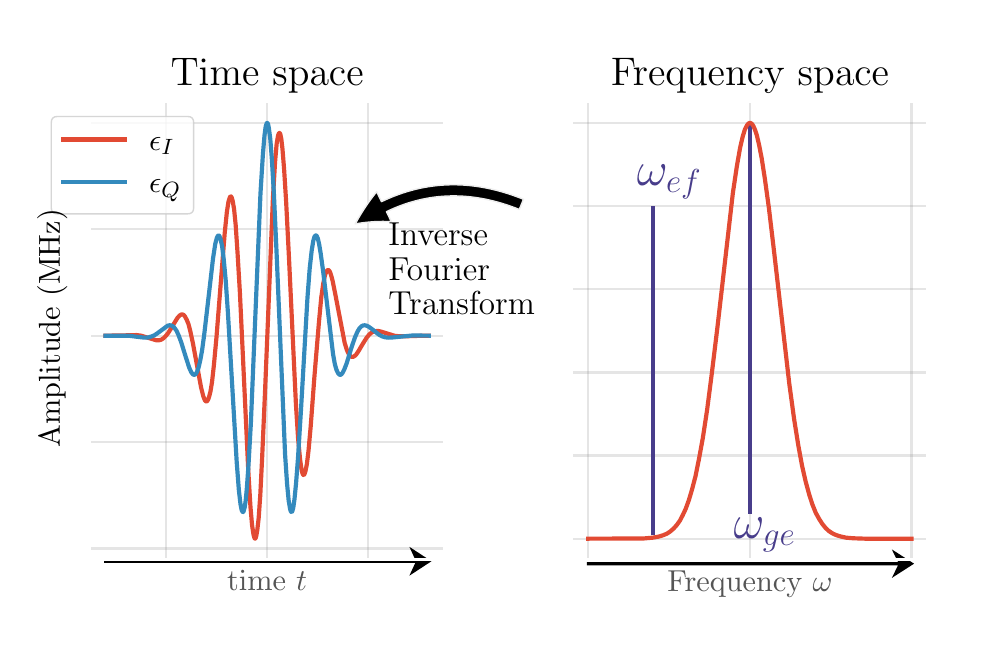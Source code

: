 \begingroup%
\makeatletter%
\begin{pgfpicture}%
\pgfpathrectangle{\pgfpointorigin}{\pgfqpoint{4.65in}{3.0in}}%
\pgfusepath{use as bounding box, clip}%
\begin{pgfscope}%
\pgfsetbuttcap%
\pgfsetmiterjoin%
\definecolor{currentfill}{rgb}{1.0,1.0,1.0}%
\pgfsetfillcolor{currentfill}%
\pgfsetlinewidth{0.0pt}%
\definecolor{currentstroke}{rgb}{1.0,1.0,1.0}%
\pgfsetstrokecolor{currentstroke}%
\pgfsetdash{}{0pt}%
\pgfpathmoveto{\pgfqpoint{0.0in}{0.0in}}%
\pgfpathlineto{\pgfqpoint{4.65in}{0.0in}}%
\pgfpathlineto{\pgfqpoint{4.65in}{3.0in}}%
\pgfpathlineto{\pgfqpoint{0.0in}{3.0in}}%
\pgfpathclose%
\pgfusepath{fill}%
\end{pgfscope}%
\begin{pgfscope}%
\pgfsetbuttcap%
\pgfsetmiterjoin%
\definecolor{currentfill}{rgb}{1.0,1.0,1.0}%
\pgfsetfillcolor{currentfill}%
\pgfsetlinewidth{0.0pt}%
\definecolor{currentstroke}{rgb}{0.0,0.0,0.0}%
\pgfsetstrokecolor{currentstroke}%
\pgfsetstrokeopacity{0.0}%
\pgfsetdash{}{0pt}%
\pgfpathmoveto{\pgfqpoint{0.309in}{0.341in}}%
\pgfpathlineto{\pgfqpoint{2.086in}{0.341in}}%
\pgfpathlineto{\pgfqpoint{2.086in}{2.628in}}%
\pgfpathlineto{\pgfqpoint{0.309in}{2.628in}}%
\pgfpathclose%
\pgfusepath{fill}%
\end{pgfscope}%
\begin{pgfscope}%
\pgfpathrectangle{\pgfqpoint{0.309in}{0.341in}}{\pgfqpoint{1.778in}{2.287in}}%
\pgfusepath{clip}%
\pgfsetrectcap%
\pgfsetroundjoin%
\pgfsetlinewidth{0.803pt}%
\definecolor{currentstroke}{rgb}{0.502,0.502,0.502}%
\pgfsetstrokecolor{currentstroke}%
\pgfsetstrokeopacity{0.2}%
\pgfsetdash{}{0pt}%
\pgfpathmoveto{\pgfqpoint{0.692in}{0.341in}}%
\pgfpathlineto{\pgfqpoint{0.692in}{2.628in}}%
\pgfusepath{stroke}%
\end{pgfscope}%
\begin{pgfscope}%
\pgfpathrectangle{\pgfqpoint{0.309in}{0.341in}}{\pgfqpoint{1.778in}{2.287in}}%
\pgfusepath{clip}%
\pgfsetrectcap%
\pgfsetroundjoin%
\pgfsetlinewidth{0.803pt}%
\definecolor{currentstroke}{rgb}{0.502,0.502,0.502}%
\pgfsetstrokecolor{currentstroke}%
\pgfsetstrokeopacity{0.2}%
\pgfsetdash{}{0pt}%
\pgfpathmoveto{\pgfqpoint{1.197in}{0.341in}}%
\pgfpathlineto{\pgfqpoint{1.197in}{2.628in}}%
\pgfusepath{stroke}%
\end{pgfscope}%
\begin{pgfscope}%
\pgfpathrectangle{\pgfqpoint{0.309in}{0.341in}}{\pgfqpoint{1.778in}{2.287in}}%
\pgfusepath{clip}%
\pgfsetrectcap%
\pgfsetroundjoin%
\pgfsetlinewidth{0.803pt}%
\definecolor{currentstroke}{rgb}{0.502,0.502,0.502}%
\pgfsetstrokecolor{currentstroke}%
\pgfsetstrokeopacity{0.2}%
\pgfsetdash{}{0pt}%
\pgfpathmoveto{\pgfqpoint{1.703in}{0.341in}}%
\pgfpathlineto{\pgfqpoint{1.703in}{2.628in}}%
\pgfusepath{stroke}%
\end{pgfscope}%
\begin{pgfscope}%
\definecolor{textcolor}{rgb}{0.333,0.333,0.333}%
\pgfsetstrokecolor{textcolor}%
\pgfsetfillcolor{textcolor}%
\pgftext[x=1.197in,y=0.285in,,top]{\color{textcolor}\rmfamily\fontsize{11.0}{13.2}\selectfont time \(\displaystyle t\)}%
\end{pgfscope}%
\begin{pgfscope}%
\pgfpathrectangle{\pgfqpoint{0.309in}{0.341in}}{\pgfqpoint{1.778in}{2.287in}}%
\pgfusepath{clip}%
\pgfsetrectcap%
\pgfsetroundjoin%
\pgfsetlinewidth{0.803pt}%
\definecolor{currentstroke}{rgb}{0.502,0.502,0.502}%
\pgfsetstrokecolor{currentstroke}%
\pgfsetstrokeopacity{0.2}%
\pgfsetdash{}{0pt}%
\pgfpathmoveto{\pgfqpoint{0.309in}{0.396in}}%
\pgfpathlineto{\pgfqpoint{2.086in}{0.396in}}%
\pgfusepath{stroke}%
\end{pgfscope}%
\begin{pgfscope}%
\pgfpathrectangle{\pgfqpoint{0.309in}{0.341in}}{\pgfqpoint{1.778in}{2.287in}}%
\pgfusepath{clip}%
\pgfsetrectcap%
\pgfsetroundjoin%
\pgfsetlinewidth{0.803pt}%
\definecolor{currentstroke}{rgb}{0.502,0.502,0.502}%
\pgfsetstrokecolor{currentstroke}%
\pgfsetstrokeopacity{0.2}%
\pgfsetdash{}{0pt}%
\pgfpathmoveto{\pgfqpoint{0.309in}{0.928in}}%
\pgfpathlineto{\pgfqpoint{2.086in}{0.928in}}%
\pgfusepath{stroke}%
\end{pgfscope}%
\begin{pgfscope}%
\pgfpathrectangle{\pgfqpoint{0.309in}{0.341in}}{\pgfqpoint{1.778in}{2.287in}}%
\pgfusepath{clip}%
\pgfsetrectcap%
\pgfsetroundjoin%
\pgfsetlinewidth{0.803pt}%
\definecolor{currentstroke}{rgb}{0.502,0.502,0.502}%
\pgfsetstrokecolor{currentstroke}%
\pgfsetstrokeopacity{0.2}%
\pgfsetdash{}{0pt}%
\pgfpathmoveto{\pgfqpoint{0.309in}{1.46in}}%
\pgfpathlineto{\pgfqpoint{2.086in}{1.46in}}%
\pgfusepath{stroke}%
\end{pgfscope}%
\begin{pgfscope}%
\pgfpathrectangle{\pgfqpoint{0.309in}{0.341in}}{\pgfqpoint{1.778in}{2.287in}}%
\pgfusepath{clip}%
\pgfsetrectcap%
\pgfsetroundjoin%
\pgfsetlinewidth{0.803pt}%
\definecolor{currentstroke}{rgb}{0.502,0.502,0.502}%
\pgfsetstrokecolor{currentstroke}%
\pgfsetstrokeopacity{0.2}%
\pgfsetdash{}{0pt}%
\pgfpathmoveto{\pgfqpoint{0.309in}{1.992in}}%
\pgfpathlineto{\pgfqpoint{2.086in}{1.992in}}%
\pgfusepath{stroke}%
\end{pgfscope}%
\begin{pgfscope}%
\pgfpathrectangle{\pgfqpoint{0.309in}{0.341in}}{\pgfqpoint{1.778in}{2.287in}}%
\pgfusepath{clip}%
\pgfsetrectcap%
\pgfsetroundjoin%
\pgfsetlinewidth{0.803pt}%
\definecolor{currentstroke}{rgb}{0.502,0.502,0.502}%
\pgfsetstrokecolor{currentstroke}%
\pgfsetstrokeopacity{0.2}%
\pgfsetdash{}{0pt}%
\pgfpathmoveto{\pgfqpoint{0.309in}{2.524in}}%
\pgfpathlineto{\pgfqpoint{2.086in}{2.524in}}%
\pgfusepath{stroke}%
\end{pgfscope}%
\begin{pgfscope}%
\pgfsetbuttcap%
\pgfsetmiterjoin%
\definecolor{currentfill}{rgb}{0.0,0.0,0.0}%
\pgfsetfillcolor{currentfill}%
\pgfsetlinewidth{1.004pt}%
\definecolor{currentstroke}{rgb}{0.0,0.0,0.0}%
\pgfsetstrokecolor{currentstroke}%
\pgfsetdash{}{0pt}%
\pgfpathmoveto{\pgfqpoint{2.006in}{0.332in}}%
\pgfpathlineto{\pgfqpoint{1.925in}{0.279in}}%
\pgfpathlineto{\pgfqpoint{1.949in}{0.331in}}%
\pgfpathlineto{\pgfqpoint{0.389in}{0.331in}}%
\pgfpathlineto{\pgfqpoint{0.389in}{0.333in}}%
\pgfpathlineto{\pgfqpoint{1.949in}{0.333in}}%
\pgfpathlineto{\pgfqpoint{1.925in}{0.385in}}%
\pgfpathclose%
\pgfusepath{stroke,fill}%
\end{pgfscope}%
\begin{pgfscope}%
\pgfpathrectangle{\pgfqpoint{0.309in}{0.341in}}{\pgfqpoint{1.778in}{2.287in}}%
\pgfusepath{clip}%
\pgfsetrectcap%
\pgfsetroundjoin%
\pgfsetlinewidth{1.506pt}%
\definecolor{currentstroke}{rgb}{0.886,0.29,0.2}%
\pgfsetstrokecolor{currentstroke}%
\pgfsetdash{}{0pt}%
\pgfpathmoveto{\pgfqpoint{0.389in}{1.46in}}%
\pgfpathlineto{\pgfqpoint{0.465in}{1.461in}}%
\pgfpathlineto{\pgfqpoint{0.543in}{1.463in}}%
\pgfpathlineto{\pgfqpoint{0.567in}{1.46in}}%
\pgfpathlineto{\pgfqpoint{0.59in}{1.453in}}%
\pgfpathlineto{\pgfqpoint{0.643in}{1.437in}}%
\pgfpathlineto{\pgfqpoint{0.656in}{1.437in}}%
\pgfpathlineto{\pgfqpoint{0.668in}{1.44in}}%
\pgfpathlineto{\pgfqpoint{0.679in}{1.447in}}%
\pgfpathlineto{\pgfqpoint{0.69in}{1.458in}}%
\pgfpathlineto{\pgfqpoint{0.703in}{1.474in}}%
\pgfpathlineto{\pgfqpoint{0.721in}{1.503in}}%
\pgfpathlineto{\pgfqpoint{0.749in}{1.549in}}%
\pgfpathlineto{\pgfqpoint{0.76in}{1.561in}}%
\pgfpathlineto{\pgfqpoint{0.768in}{1.566in}}%
\pgfpathlineto{\pgfqpoint{0.774in}{1.566in}}%
\pgfpathlineto{\pgfqpoint{0.781in}{1.563in}}%
\pgfpathlineto{\pgfqpoint{0.787in}{1.555in}}%
\pgfpathlineto{\pgfqpoint{0.795in}{1.54in}}%
\pgfpathlineto{\pgfqpoint{0.804in}{1.518in}}%
\pgfpathlineto{\pgfqpoint{0.813in}{1.483in}}%
\pgfpathlineto{\pgfqpoint{0.826in}{1.423in}}%
\pgfpathlineto{\pgfqpoint{0.846in}{1.315in}}%
\pgfpathlineto{\pgfqpoint{0.867in}{1.201in}}%
\pgfpathlineto{\pgfqpoint{0.878in}{1.157in}}%
\pgfpathlineto{\pgfqpoint{0.886in}{1.137in}}%
\pgfpathlineto{\pgfqpoint{0.891in}{1.132in}}%
\pgfpathlineto{\pgfqpoint{0.894in}{1.131in}}%
\pgfpathlineto{\pgfqpoint{0.897in}{1.133in}}%
\pgfpathlineto{\pgfqpoint{0.902in}{1.14in}}%
\pgfpathlineto{\pgfqpoint{0.907in}{1.154in}}%
\pgfpathlineto{\pgfqpoint{0.914in}{1.181in}}%
\pgfpathlineto{\pgfqpoint{0.922in}{1.23in}}%
\pgfpathlineto{\pgfqpoint{0.931in}{1.312in}}%
\pgfpathlineto{\pgfqpoint{0.944in}{1.452in}}%
\pgfpathlineto{\pgfqpoint{0.964in}{1.705in}}%
\pgfpathlineto{\pgfqpoint{0.985in}{1.971in}}%
\pgfpathlineto{\pgfqpoint{0.996in}{2.079in}}%
\pgfpathlineto{\pgfqpoint{1.004in}{2.13in}}%
\pgfpathlineto{\pgfqpoint{1.011in}{2.152in}}%
\pgfpathlineto{\pgfqpoint{1.014in}{2.157in}}%
\pgfpathlineto{\pgfqpoint{1.017in}{2.156in}}%
\pgfpathlineto{\pgfqpoint{1.02in}{2.151in}}%
\pgfpathlineto{\pgfqpoint{1.025in}{2.134in}}%
\pgfpathlineto{\pgfqpoint{1.032in}{2.093in}}%
\pgfpathlineto{\pgfqpoint{1.04in}{2.013in}}%
\pgfpathlineto{\pgfqpoint{1.049in}{1.879in}}%
\pgfpathlineto{\pgfqpoint{1.061in}{1.677in}}%
\pgfpathlineto{\pgfqpoint{1.079in}{1.297in}}%
\pgfpathlineto{\pgfqpoint{1.103in}{0.785in}}%
\pgfpathlineto{\pgfqpoint{1.114in}{0.603in}}%
\pgfpathlineto{\pgfqpoint{1.122in}{0.512in}}%
\pgfpathlineto{\pgfqpoint{1.129in}{0.466in}}%
\pgfpathlineto{\pgfqpoint{1.134in}{0.448in}}%
\pgfpathlineto{\pgfqpoint{1.137in}{0.445in}}%
\pgfpathlineto{\pgfqpoint{1.14in}{0.448in}}%
\pgfpathlineto{\pgfqpoint{1.143in}{0.459in}}%
\pgfpathlineto{\pgfqpoint{1.148in}{0.487in}}%
\pgfpathlineto{\pgfqpoint{1.155in}{0.549in}}%
\pgfpathlineto{\pgfqpoint{1.163in}{0.662in}}%
\pgfpathlineto{\pgfqpoint{1.172in}{0.843in}}%
\pgfpathlineto{\pgfqpoint{1.187in}{1.185in}}%
\pgfpathlineto{\pgfqpoint{1.226in}{2.142in}}%
\pgfpathlineto{\pgfqpoint{1.237in}{2.33in}}%
\pgfpathlineto{\pgfqpoint{1.245in}{2.42in}}%
\pgfpathlineto{\pgfqpoint{1.252in}{2.461in}}%
\pgfpathlineto{\pgfqpoint{1.257in}{2.474in}}%
\pgfpathlineto{\pgfqpoint{1.26in}{2.474in}}%
\pgfpathlineto{\pgfqpoint{1.263in}{2.468in}}%
\pgfpathlineto{\pgfqpoint{1.268in}{2.445in}}%
\pgfpathlineto{\pgfqpoint{1.274in}{2.393in}}%
\pgfpathlineto{\pgfqpoint{1.282in}{2.294in}}%
\pgfpathlineto{\pgfqpoint{1.292in}{2.135in}}%
\pgfpathlineto{\pgfqpoint{1.307in}{1.839in}}%
\pgfpathlineto{\pgfqpoint{1.341in}{1.122in}}%
\pgfpathlineto{\pgfqpoint{1.352in}{0.947in}}%
\pgfpathlineto{\pgfqpoint{1.362in}{0.841in}}%
\pgfpathlineto{\pgfqpoint{1.37in}{0.786in}}%
\pgfpathlineto{\pgfqpoint{1.375in}{0.769in}}%
\pgfpathlineto{\pgfqpoint{1.378in}{0.764in}}%
\pgfpathlineto{\pgfqpoint{1.381in}{0.763in}}%
\pgfpathlineto{\pgfqpoint{1.384in}{0.768in}}%
\pgfpathlineto{\pgfqpoint{1.389in}{0.783in}}%
\pgfpathlineto{\pgfqpoint{1.396in}{0.818in}}%
\pgfpathlineto{\pgfqpoint{1.404in}{0.883in}}%
\pgfpathlineto{\pgfqpoint{1.415in}{1.005in}}%
\pgfpathlineto{\pgfqpoint{1.434in}{1.259in}}%
\pgfpathlineto{\pgfqpoint{1.456in}{1.524in}}%
\pgfpathlineto{\pgfqpoint{1.468in}{1.652in}}%
\pgfpathlineto{\pgfqpoint{1.478in}{1.721in}}%
\pgfpathlineto{\pgfqpoint{1.486in}{1.76in}}%
\pgfpathlineto{\pgfqpoint{1.493in}{1.78in}}%
\pgfpathlineto{\pgfqpoint{1.498in}{1.787in}}%
\pgfpathlineto{\pgfqpoint{1.502in}{1.788in}}%
\pgfpathlineto{\pgfqpoint{1.506in}{1.787in}}%
\pgfpathlineto{\pgfqpoint{1.511in}{1.78in}}%
\pgfpathlineto{\pgfqpoint{1.517in}{1.763in}}%
\pgfpathlineto{\pgfqpoint{1.525in}{1.733in}}%
\pgfpathlineto{\pgfqpoint{1.536in}{1.678in}}%
\pgfpathlineto{\pgfqpoint{1.585in}{1.424in}}%
\pgfpathlineto{\pgfqpoint{1.596in}{1.388in}}%
\pgfpathlineto{\pgfqpoint{1.606in}{1.367in}}%
\pgfpathlineto{\pgfqpoint{1.614in}{1.357in}}%
\pgfpathlineto{\pgfqpoint{1.621in}{1.354in}}%
\pgfpathlineto{\pgfqpoint{1.627in}{1.354in}}%
\pgfpathlineto{\pgfqpoint{1.633in}{1.357in}}%
\pgfpathlineto{\pgfqpoint{1.642in}{1.365in}}%
\pgfpathlineto{\pgfqpoint{1.653in}{1.381in}}%
\pgfpathlineto{\pgfqpoint{1.676in}{1.42in}}%
\pgfpathlineto{\pgfqpoint{1.695in}{1.45in}}%
\pgfpathlineto{\pgfqpoint{1.708in}{1.466in}}%
\pgfpathlineto{\pgfqpoint{1.719in}{1.475in}}%
\pgfpathlineto{\pgfqpoint{1.731in}{1.481in}}%
\pgfpathlineto{\pgfqpoint{1.742in}{1.483in}}%
\pgfpathlineto{\pgfqpoint{1.755in}{1.483in}}%
\pgfpathlineto{\pgfqpoint{1.771in}{1.479in}}%
\pgfpathlineto{\pgfqpoint{1.836in}{1.459in}}%
\pgfpathlineto{\pgfqpoint{1.86in}{1.457in}}%
\pgfpathlineto{\pgfqpoint{1.892in}{1.457in}}%
\pgfpathlineto{\pgfqpoint{1.986in}{1.46in}}%
\pgfpathlineto{\pgfqpoint{2.006in}{1.46in}}%
\pgfpathlineto{\pgfqpoint{2.006in}{1.46in}}%
\pgfusepath{stroke}%
\end{pgfscope}%
\begin{pgfscope}%
\pgfpathrectangle{\pgfqpoint{0.309in}{0.341in}}{\pgfqpoint{1.778in}{2.287in}}%
\pgfusepath{clip}%
\pgfsetrectcap%
\pgfsetroundjoin%
\pgfsetlinewidth{1.506pt}%
\definecolor{currentstroke}{rgb}{0.204,0.541,0.741}%
\pgfsetstrokecolor{currentstroke}%
\pgfsetdash{}{0pt}%
\pgfpathmoveto{\pgfqpoint{0.389in}{1.46in}}%
\pgfpathlineto{\pgfqpoint{0.504in}{1.46in}}%
\pgfpathlineto{\pgfqpoint{0.542in}{1.455in}}%
\pgfpathlineto{\pgfqpoint{0.585in}{1.45in}}%
\pgfpathlineto{\pgfqpoint{0.603in}{1.451in}}%
\pgfpathlineto{\pgfqpoint{0.619in}{1.456in}}%
\pgfpathlineto{\pgfqpoint{0.634in}{1.462in}}%
\pgfpathlineto{\pgfqpoint{0.65in}{1.473in}}%
\pgfpathlineto{\pgfqpoint{0.7in}{1.51in}}%
\pgfpathlineto{\pgfqpoint{0.71in}{1.512in}}%
\pgfpathlineto{\pgfqpoint{0.718in}{1.511in}}%
\pgfpathlineto{\pgfqpoint{0.726in}{1.507in}}%
\pgfpathlineto{\pgfqpoint{0.734in}{1.499in}}%
\pgfpathlineto{\pgfqpoint{0.744in}{1.485in}}%
\pgfpathlineto{\pgfqpoint{0.755in}{1.461in}}%
\pgfpathlineto{\pgfqpoint{0.768in}{1.426in}}%
\pgfpathlineto{\pgfqpoint{0.789in}{1.358in}}%
\pgfpathlineto{\pgfqpoint{0.808in}{1.299in}}%
\pgfpathlineto{\pgfqpoint{0.818in}{1.277in}}%
\pgfpathlineto{\pgfqpoint{0.826in}{1.267in}}%
\pgfpathlineto{\pgfqpoint{0.831in}{1.264in}}%
\pgfpathlineto{\pgfqpoint{0.836in}{1.265in}}%
\pgfpathlineto{\pgfqpoint{0.841in}{1.269in}}%
\pgfpathlineto{\pgfqpoint{0.847in}{1.28in}}%
\pgfpathlineto{\pgfqpoint{0.854in}{1.299in}}%
\pgfpathlineto{\pgfqpoint{0.862in}{1.332in}}%
\pgfpathlineto{\pgfqpoint{0.872in}{1.386in}}%
\pgfpathlineto{\pgfqpoint{0.883in}{1.468in}}%
\pgfpathlineto{\pgfqpoint{0.901in}{1.623in}}%
\pgfpathlineto{\pgfqpoint{0.927in}{1.848in}}%
\pgfpathlineto{\pgfqpoint{0.938in}{1.919in}}%
\pgfpathlineto{\pgfqpoint{0.946in}{1.95in}}%
\pgfpathlineto{\pgfqpoint{0.951in}{1.959in}}%
\pgfpathlineto{\pgfqpoint{0.954in}{1.962in}}%
\pgfpathlineto{\pgfqpoint{0.957in}{1.96in}}%
\pgfpathlineto{\pgfqpoint{0.96in}{1.955in}}%
\pgfpathlineto{\pgfqpoint{0.965in}{1.941in}}%
\pgfpathlineto{\pgfqpoint{0.972in}{1.908in}}%
\pgfpathlineto{\pgfqpoint{0.98in}{1.844in}}%
\pgfpathlineto{\pgfqpoint{0.99in}{1.738in}}%
\pgfpathlineto{\pgfqpoint{1.001in}{1.578in}}%
\pgfpathlineto{\pgfqpoint{1.019in}{1.272in}}%
\pgfpathlineto{\pgfqpoint{1.045in}{0.83in}}%
\pgfpathlineto{\pgfqpoint{1.056in}{0.687in}}%
\pgfpathlineto{\pgfqpoint{1.064in}{0.618in}}%
\pgfpathlineto{\pgfqpoint{1.07in}{0.587in}}%
\pgfpathlineto{\pgfqpoint{1.074in}{0.58in}}%
\pgfpathlineto{\pgfqpoint{1.077in}{0.578in}}%
\pgfpathlineto{\pgfqpoint{1.08in}{0.583in}}%
\pgfpathlineto{\pgfqpoint{1.085in}{0.602in}}%
\pgfpathlineto{\pgfqpoint{1.09in}{0.635in}}%
\pgfpathlineto{\pgfqpoint{1.096in}{0.699in}}%
\pgfpathlineto{\pgfqpoint{1.104in}{0.812in}}%
\pgfpathlineto{\pgfqpoint{1.116in}{1.023in}}%
\pgfpathlineto{\pgfqpoint{1.13in}{1.36in}}%
\pgfpathlineto{\pgfqpoint{1.164in}{2.172in}}%
\pgfpathlineto{\pgfqpoint{1.176in}{2.365in}}%
\pgfpathlineto{\pgfqpoint{1.184in}{2.46in}}%
\pgfpathlineto{\pgfqpoint{1.19in}{2.506in}}%
\pgfpathlineto{\pgfqpoint{1.195in}{2.522in}}%
\pgfpathlineto{\pgfqpoint{1.198in}{2.524in}}%
\pgfpathlineto{\pgfqpoint{1.202in}{2.518in}}%
\pgfpathlineto{\pgfqpoint{1.206in}{2.497in}}%
\pgfpathlineto{\pgfqpoint{1.213in}{2.444in}}%
\pgfpathlineto{\pgfqpoint{1.221in}{2.342in}}%
\pgfpathlineto{\pgfqpoint{1.231in}{2.172in}}%
\pgfpathlineto{\pgfqpoint{1.244in}{1.886in}}%
\pgfpathlineto{\pgfqpoint{1.287in}{0.866in}}%
\pgfpathlineto{\pgfqpoint{1.297in}{0.719in}}%
\pgfpathlineto{\pgfqpoint{1.305in}{0.635in}}%
\pgfpathlineto{\pgfqpoint{1.312in}{0.594in}}%
\pgfpathlineto{\pgfqpoint{1.316in}{0.58in}}%
\pgfpathlineto{\pgfqpoint{1.32in}{0.578in}}%
\pgfpathlineto{\pgfqpoint{1.323in}{0.582in}}%
\pgfpathlineto{\pgfqpoint{1.328in}{0.6in}}%
\pgfpathlineto{\pgfqpoint{1.334in}{0.642in}}%
\pgfpathlineto{\pgfqpoint{1.342in}{0.723in}}%
\pgfpathlineto{\pgfqpoint{1.352in}{0.854in}}%
\pgfpathlineto{\pgfqpoint{1.367in}{1.097in}}%
\pgfpathlineto{\pgfqpoint{1.399in}{1.651in}}%
\pgfpathlineto{\pgfqpoint{1.41in}{1.795in}}%
\pgfpathlineto{\pgfqpoint{1.42in}{1.885in}}%
\pgfpathlineto{\pgfqpoint{1.428in}{1.934in}}%
\pgfpathlineto{\pgfqpoint{1.434in}{1.955in}}%
\pgfpathlineto{\pgfqpoint{1.439in}{1.961in}}%
\pgfpathlineto{\pgfqpoint{1.443in}{1.961in}}%
\pgfpathlineto{\pgfqpoint{1.446in}{1.957in}}%
\pgfpathlineto{\pgfqpoint{1.451in}{1.945in}}%
\pgfpathlineto{\pgfqpoint{1.457in}{1.919in}}%
\pgfpathlineto{\pgfqpoint{1.465in}{1.871in}}%
\pgfpathlineto{\pgfqpoint{1.477in}{1.784in}}%
\pgfpathlineto{\pgfqpoint{1.527in}{1.367in}}%
\pgfpathlineto{\pgfqpoint{1.536in}{1.317in}}%
\pgfpathlineto{\pgfqpoint{1.544in}{1.289in}}%
\pgfpathlineto{\pgfqpoint{1.553in}{1.271in}}%
\pgfpathlineto{\pgfqpoint{1.559in}{1.265in}}%
\pgfpathlineto{\pgfqpoint{1.564in}{1.264in}}%
\pgfpathlineto{\pgfqpoint{1.569in}{1.267in}}%
\pgfpathlineto{\pgfqpoint{1.575in}{1.275in}}%
\pgfpathlineto{\pgfqpoint{1.583in}{1.291in}}%
\pgfpathlineto{\pgfqpoint{1.595in}{1.322in}}%
\pgfpathlineto{\pgfqpoint{1.619in}{1.401in}}%
\pgfpathlineto{\pgfqpoint{1.637in}{1.453in}}%
\pgfpathlineto{\pgfqpoint{1.65in}{1.482in}}%
\pgfpathlineto{\pgfqpoint{1.659in}{1.497in}}%
\pgfpathlineto{\pgfqpoint{1.669in}{1.507in}}%
\pgfpathlineto{\pgfqpoint{1.677in}{1.511in}}%
\pgfpathlineto{\pgfqpoint{1.685in}{1.512in}}%
\pgfpathlineto{\pgfqpoint{1.695in}{1.51in}}%
\pgfpathlineto{\pgfqpoint{1.706in}{1.504in}}%
\pgfpathlineto{\pgfqpoint{1.724in}{1.491in}}%
\pgfpathlineto{\pgfqpoint{1.755in}{1.466in}}%
\pgfpathlineto{\pgfqpoint{1.771in}{1.457in}}%
\pgfpathlineto{\pgfqpoint{1.787in}{1.452in}}%
\pgfpathlineto{\pgfqpoint{1.803in}{1.45in}}%
\pgfpathlineto{\pgfqpoint{1.824in}{1.451in}}%
\pgfpathlineto{\pgfqpoint{1.925in}{1.461in}}%
\pgfpathlineto{\pgfqpoint{2.006in}{1.46in}}%
\pgfpathlineto{\pgfqpoint{2.006in}{1.46in}}%
\pgfusepath{stroke}%
\end{pgfscope}%
\begin{pgfscope}%
\pgfsetrectcap%
\pgfsetmiterjoin%
\pgfsetlinewidth{1.004pt}%
\definecolor{currentstroke}{rgb}{1.0,1.0,1.0}%
\pgfsetstrokecolor{currentstroke}%
\pgfsetdash{}{0pt}%
\pgfpathmoveto{\pgfqpoint{0.309in}{0.341in}}%
\pgfpathlineto{\pgfqpoint{0.309in}{2.628in}}%
\pgfusepath{stroke}%
\end{pgfscope}%
\begin{pgfscope}%
\pgfsetrectcap%
\pgfsetmiterjoin%
\pgfsetlinewidth{1.004pt}%
\definecolor{currentstroke}{rgb}{1.0,1.0,1.0}%
\pgfsetstrokecolor{currentstroke}%
\pgfsetdash{}{0pt}%
\pgfpathmoveto{\pgfqpoint{2.086in}{0.341in}}%
\pgfpathlineto{\pgfqpoint{2.086in}{2.628in}}%
\pgfusepath{stroke}%
\end{pgfscope}%
\begin{pgfscope}%
\pgfsetrectcap%
\pgfsetmiterjoin%
\pgfsetlinewidth{1.004pt}%
\definecolor{currentstroke}{rgb}{1.0,1.0,1.0}%
\pgfsetstrokecolor{currentstroke}%
\pgfsetdash{}{0pt}%
\pgfpathmoveto{\pgfqpoint{0.309in}{0.341in}}%
\pgfpathlineto{\pgfqpoint{2.086in}{0.341in}}%
\pgfusepath{stroke}%
\end{pgfscope}%
\begin{pgfscope}%
\pgfsetrectcap%
\pgfsetmiterjoin%
\pgfsetlinewidth{1.004pt}%
\definecolor{currentstroke}{rgb}{1.0,1.0,1.0}%
\pgfsetstrokecolor{currentstroke}%
\pgfsetdash{}{0pt}%
\pgfpathmoveto{\pgfqpoint{0.309in}{2.628in}}%
\pgfpathlineto{\pgfqpoint{2.086in}{2.628in}}%
\pgfusepath{stroke}%
\end{pgfscope}%
\begin{pgfscope}%
\pgfsetroundcap%
\pgfsetroundjoin%
\definecolor{currentfill}{rgb}{0.0,0.0,0.0}%
\pgfsetfillcolor{currentfill}%
\pgfsetlinewidth{0.502pt}%
\definecolor{currentstroke}{rgb}{0.933,0.933,0.933}%
\pgfsetstrokecolor{currentstroke}%
\pgfsetdash{}{0pt}%
\pgfpathmoveto{\pgfqpoint{2.458in}{2.091in}}%
\pgfpathquadraticcurveto{\pgfqpoint{2.108in}{2.232in}}{\pgfqpoint{1.794in}{2.08in}}%
\pgfpathlineto{\pgfqpoint{1.818in}{2.03in}}%
\pgfpathquadraticcurveto{\pgfqpoint{1.733in}{2.035in}}{\pgfqpoint{1.638in}{2.019in}}%
\pgfpathquadraticcurveto{\pgfqpoint{1.684in}{2.104in}}{\pgfqpoint{1.745in}{2.18in}}%
\pgfpathlineto{\pgfqpoint{1.769in}{2.13in}}%
\pgfpathquadraticcurveto{\pgfqpoint{2.106in}{2.293in}}{\pgfqpoint{2.479in}{2.142in}}%
\pgfpathlineto{\pgfqpoint{2.458in}{2.091in}}%
\pgfpathclose%
\pgfusepath{stroke,fill}%
\end{pgfscope}%
\begin{pgfscope}%
\definecolor{textcolor}{rgb}{0.0,0.0,0.0}%
\pgfsetstrokecolor{textcolor}%
\pgfsetfillcolor{textcolor}%
\pgftext[x=1.804in, y=1.909in, left, base]{\color{textcolor}\rmfamily\fontsize{12.0}{14.4}\selectfont Inverse}%
\end{pgfscope}%
\begin{pgfscope}%
\definecolor{textcolor}{rgb}{0.0,0.0,0.0}%
\pgfsetstrokecolor{textcolor}%
\pgfsetfillcolor{textcolor}%
\pgftext[x=1.804in, y=1.738in, left, base]{\color{textcolor}\rmfamily\fontsize{12.0}{14.4}\selectfont Fourier}%
\end{pgfscope}%
\begin{pgfscope}%
\definecolor{textcolor}{rgb}{0.0,0.0,0.0}%
\pgfsetstrokecolor{textcolor}%
\pgfsetfillcolor{textcolor}%
\pgftext[x=1.804in, y=1.566in, left, base]{\color{textcolor}\rmfamily\fontsize{12.0}{14.4}\selectfont Transform}%
\end{pgfscope}%
\begin{pgfscope}%
\definecolor{textcolor}{rgb}{0.0,0.0,0.0}%
\pgfsetstrokecolor{textcolor}%
\pgfsetfillcolor{textcolor}%
\pgftext[x=1.197in,y=2.711in,,base]{\color{textcolor}\rmfamily\fontsize{14.0}{16.8}\selectfont Time space}%
\end{pgfscope}%
\begin{pgfscope}%
\pgfsetbuttcap%
\pgfsetmiterjoin%
\definecolor{currentfill}{rgb}{1.0,1.0,1.0}%
\pgfsetfillcolor{currentfill}%
\pgfsetfillopacity{0.8}%
\pgfsetlinewidth{0.502pt}%
\definecolor{currentstroke}{rgb}{0.8,0.8,0.8}%
\pgfsetstrokecolor{currentstroke}%
\pgfsetstrokeopacity{0.8}%
\pgfsetdash{}{0pt}%
\pgfpathmoveto{\pgfqpoint{0.149in}{2.069in}}%
\pgfpathlineto{\pgfqpoint{0.799in}{2.069in}}%
\pgfpathquadraticcurveto{\pgfqpoint{0.83in}{2.069in}}{\pgfqpoint{0.83in}{2.099in}}%
\pgfpathlineto{\pgfqpoint{0.83in}{2.525in}}%
\pgfpathquadraticcurveto{\pgfqpoint{0.83in}{2.556in}}{\pgfqpoint{0.799in}{2.556in}}%
\pgfpathlineto{\pgfqpoint{0.149in}{2.556in}}%
\pgfpathquadraticcurveto{\pgfqpoint{0.118in}{2.556in}}{\pgfqpoint{0.118in}{2.525in}}%
\pgfpathlineto{\pgfqpoint{0.118in}{2.099in}}%
\pgfpathquadraticcurveto{\pgfqpoint{0.118in}{2.069in}}{\pgfqpoint{0.149in}{2.069in}}%
\pgfpathclose%
\pgfusepath{stroke,fill}%
\end{pgfscope}%
\begin{pgfscope}%
\pgfsetrectcap%
\pgfsetroundjoin%
\pgfsetlinewidth{1.506pt}%
\definecolor{currentstroke}{rgb}{0.886,0.29,0.2}%
\pgfsetstrokecolor{currentstroke}%
\pgfsetdash{}{0pt}%
\pgfpathmoveto{\pgfqpoint{0.179in}{2.441in}}%
\pgfpathlineto{\pgfqpoint{0.485in}{2.441in}}%
\pgfusepath{stroke}%
\end{pgfscope}%
\begin{pgfscope}%
\definecolor{textcolor}{rgb}{0.0,0.0,0.0}%
\pgfsetstrokecolor{textcolor}%
\pgfsetfillcolor{textcolor}%
\pgftext[x=0.607in,y=2.388in,left,base]{\color{textcolor}\rmfamily\fontsize{11.0}{13.2}\selectfont \(\displaystyle \epsilon_I\)}%
\end{pgfscope}%
\begin{pgfscope}%
\pgfsetrectcap%
\pgfsetroundjoin%
\pgfsetlinewidth{1.506pt}%
\definecolor{currentstroke}{rgb}{0.204,0.541,0.741}%
\pgfsetstrokecolor{currentstroke}%
\pgfsetdash{}{0pt}%
\pgfpathmoveto{\pgfqpoint{0.179in}{2.228in}}%
\pgfpathlineto{\pgfqpoint{0.485in}{2.228in}}%
\pgfusepath{stroke}%
\end{pgfscope}%
\begin{pgfscope}%
\definecolor{textcolor}{rgb}{0.0,0.0,0.0}%
\pgfsetstrokecolor{textcolor}%
\pgfsetfillcolor{textcolor}%
\pgftext[x=0.607in,y=2.175in,left,base]{\color{textcolor}\rmfamily\fontsize{11.0}{13.2}\selectfont \(\displaystyle \epsilon_Q\)}%
\end{pgfscope}%
\begin{pgfscope}%
\pgfsetbuttcap%
\pgfsetmiterjoin%
\definecolor{currentfill}{rgb}{1.0,1.0,1.0}%
\pgfsetfillcolor{currentfill}%
\pgfsetlinewidth{0.0pt}%
\definecolor{currentstroke}{rgb}{0.0,0.0,0.0}%
\pgfsetstrokecolor{currentstroke}%
\pgfsetstrokeopacity{0.0}%
\pgfsetdash{}{0pt}%
\pgfpathmoveto{\pgfqpoint{2.722in}{0.341in}}%
\pgfpathlineto{\pgfqpoint{4.5in}{0.341in}}%
\pgfpathlineto{\pgfqpoint{4.5in}{2.628in}}%
\pgfpathlineto{\pgfqpoint{2.722in}{2.628in}}%
\pgfpathclose%
\pgfusepath{fill}%
\end{pgfscope}%
\begin{pgfscope}%
\pgfpathrectangle{\pgfqpoint{2.722in}{0.341in}}{\pgfqpoint{1.778in}{2.287in}}%
\pgfusepath{clip}%
\pgfsetrectcap%
\pgfsetroundjoin%
\pgfsetlinewidth{0.803pt}%
\definecolor{currentstroke}{rgb}{0.502,0.502,0.502}%
\pgfsetstrokecolor{currentstroke}%
\pgfsetstrokeopacity{0.2}%
\pgfsetdash{}{0pt}%
\pgfpathmoveto{\pgfqpoint{2.803in}{0.341in}}%
\pgfpathlineto{\pgfqpoint{2.803in}{2.628in}}%
\pgfusepath{stroke}%
\end{pgfscope}%
\begin{pgfscope}%
\pgfpathrectangle{\pgfqpoint{2.722in}{0.341in}}{\pgfqpoint{1.778in}{2.287in}}%
\pgfusepath{clip}%
\pgfsetrectcap%
\pgfsetroundjoin%
\pgfsetlinewidth{0.803pt}%
\definecolor{currentstroke}{rgb}{0.502,0.502,0.502}%
\pgfsetstrokecolor{currentstroke}%
\pgfsetstrokeopacity{0.2}%
\pgfsetdash{}{0pt}%
\pgfpathmoveto{\pgfqpoint{3.611in}{0.341in}}%
\pgfpathlineto{\pgfqpoint{3.611in}{2.628in}}%
\pgfusepath{stroke}%
\end{pgfscope}%
\begin{pgfscope}%
\pgfpathrectangle{\pgfqpoint{2.722in}{0.341in}}{\pgfqpoint{1.778in}{2.287in}}%
\pgfusepath{clip}%
\pgfsetrectcap%
\pgfsetroundjoin%
\pgfsetlinewidth{0.803pt}%
\definecolor{currentstroke}{rgb}{0.502,0.502,0.502}%
\pgfsetstrokecolor{currentstroke}%
\pgfsetstrokeopacity{0.2}%
\pgfsetdash{}{0pt}%
\pgfpathmoveto{\pgfqpoint{4.419in}{0.341in}}%
\pgfpathlineto{\pgfqpoint{4.419in}{2.628in}}%
\pgfusepath{stroke}%
\end{pgfscope}%
\begin{pgfscope}%
\definecolor{textcolor}{rgb}{0.333,0.333,0.333}%
\pgfsetstrokecolor{textcolor}%
\pgfsetfillcolor{textcolor}%
\pgftext[x=3.611in,y=0.285in,,top]{\color{textcolor}\rmfamily\fontsize{11.0}{13.2}\selectfont Frequency \(\displaystyle \omega\)}%
\end{pgfscope}%
\begin{pgfscope}%
\pgfpathrectangle{\pgfqpoint{2.722in}{0.341in}}{\pgfqpoint{1.778in}{2.287in}}%
\pgfusepath{clip}%
\pgfsetrectcap%
\pgfsetroundjoin%
\pgfsetlinewidth{0.803pt}%
\definecolor{currentstroke}{rgb}{0.502,0.502,0.502}%
\pgfsetstrokecolor{currentstroke}%
\pgfsetstrokeopacity{0.2}%
\pgfsetdash{}{0pt}%
\pgfpathmoveto{\pgfqpoint{2.722in}{0.445in}}%
\pgfpathlineto{\pgfqpoint{4.5in}{0.445in}}%
\pgfusepath{stroke}%
\end{pgfscope}%
\begin{pgfscope}%
\pgfpathrectangle{\pgfqpoint{2.722in}{0.341in}}{\pgfqpoint{1.778in}{2.287in}}%
\pgfusepath{clip}%
\pgfsetrectcap%
\pgfsetroundjoin%
\pgfsetlinewidth{0.803pt}%
\definecolor{currentstroke}{rgb}{0.502,0.502,0.502}%
\pgfsetstrokecolor{currentstroke}%
\pgfsetstrokeopacity{0.2}%
\pgfsetdash{}{0pt}%
\pgfpathmoveto{\pgfqpoint{2.722in}{0.861in}}%
\pgfpathlineto{\pgfqpoint{4.5in}{0.861in}}%
\pgfusepath{stroke}%
\end{pgfscope}%
\begin{pgfscope}%
\pgfpathrectangle{\pgfqpoint{2.722in}{0.341in}}{\pgfqpoint{1.778in}{2.287in}}%
\pgfusepath{clip}%
\pgfsetrectcap%
\pgfsetroundjoin%
\pgfsetlinewidth{0.803pt}%
\definecolor{currentstroke}{rgb}{0.502,0.502,0.502}%
\pgfsetstrokecolor{currentstroke}%
\pgfsetstrokeopacity{0.2}%
\pgfsetdash{}{0pt}%
\pgfpathmoveto{\pgfqpoint{2.722in}{1.276in}}%
\pgfpathlineto{\pgfqpoint{4.5in}{1.276in}}%
\pgfusepath{stroke}%
\end{pgfscope}%
\begin{pgfscope}%
\pgfpathrectangle{\pgfqpoint{2.722in}{0.341in}}{\pgfqpoint{1.778in}{2.287in}}%
\pgfusepath{clip}%
\pgfsetrectcap%
\pgfsetroundjoin%
\pgfsetlinewidth{0.803pt}%
\definecolor{currentstroke}{rgb}{0.502,0.502,0.502}%
\pgfsetstrokecolor{currentstroke}%
\pgfsetstrokeopacity{0.2}%
\pgfsetdash{}{0pt}%
\pgfpathmoveto{\pgfqpoint{2.722in}{1.692in}}%
\pgfpathlineto{\pgfqpoint{4.5in}{1.692in}}%
\pgfusepath{stroke}%
\end{pgfscope}%
\begin{pgfscope}%
\pgfpathrectangle{\pgfqpoint{2.722in}{0.341in}}{\pgfqpoint{1.778in}{2.287in}}%
\pgfusepath{clip}%
\pgfsetrectcap%
\pgfsetroundjoin%
\pgfsetlinewidth{0.803pt}%
\definecolor{currentstroke}{rgb}{0.502,0.502,0.502}%
\pgfsetstrokecolor{currentstroke}%
\pgfsetstrokeopacity{0.2}%
\pgfsetdash{}{0pt}%
\pgfpathmoveto{\pgfqpoint{2.722in}{2.108in}}%
\pgfpathlineto{\pgfqpoint{4.5in}{2.108in}}%
\pgfusepath{stroke}%
\end{pgfscope}%
\begin{pgfscope}%
\pgfpathrectangle{\pgfqpoint{2.722in}{0.341in}}{\pgfqpoint{1.778in}{2.287in}}%
\pgfusepath{clip}%
\pgfsetrectcap%
\pgfsetroundjoin%
\pgfsetlinewidth{0.803pt}%
\definecolor{currentstroke}{rgb}{0.502,0.502,0.502}%
\pgfsetstrokecolor{currentstroke}%
\pgfsetstrokeopacity{0.2}%
\pgfsetdash{}{0pt}%
\pgfpathmoveto{\pgfqpoint{2.722in}{2.524in}}%
\pgfpathlineto{\pgfqpoint{4.5in}{2.524in}}%
\pgfusepath{stroke}%
\end{pgfscope}%
\begin{pgfscope}%
\pgfsetbuttcap%
\pgfsetmiterjoin%
\definecolor{currentfill}{rgb}{0.0,0.0,0.0}%
\pgfsetfillcolor{currentfill}%
\pgfsetlinewidth{1.004pt}%
\definecolor{currentstroke}{rgb}{0.0,0.0,0.0}%
\pgfsetstrokecolor{currentstroke}%
\pgfsetdash{}{0pt}%
\pgfpathmoveto{\pgfqpoint{4.419in}{0.32in}}%
\pgfpathlineto{\pgfqpoint{4.338in}{0.268in}}%
\pgfpathlineto{\pgfqpoint{4.363in}{0.319in}}%
\pgfpathlineto{\pgfqpoint{2.803in}{0.319in}}%
\pgfpathlineto{\pgfqpoint{2.803in}{0.321in}}%
\pgfpathlineto{\pgfqpoint{4.363in}{0.321in}}%
\pgfpathlineto{\pgfqpoint{4.338in}{0.372in}}%
\pgfpathclose%
\pgfusepath{stroke,fill}%
\end{pgfscope}%
\begin{pgfscope}%
\pgfpathrectangle{\pgfqpoint{2.722in}{0.341in}}{\pgfqpoint{1.778in}{2.287in}}%
\pgfusepath{clip}%
\pgfsetbuttcap%
\pgfsetroundjoin%
\pgfsetlinewidth{1.506pt}%
\definecolor{currentstroke}{rgb}{0.282,0.239,0.545}%
\pgfsetstrokecolor{currentstroke}%
\pgfsetdash{}{0pt}%
\pgfpathmoveto{\pgfqpoint{3.611in}{0.569in}}%
\pgfpathlineto{\pgfqpoint{3.611in}{2.524in}}%
\pgfusepath{stroke}%
\end{pgfscope}%
\begin{pgfscope}%
\pgfpathrectangle{\pgfqpoint{2.722in}{0.341in}}{\pgfqpoint{1.778in}{2.287in}}%
\pgfusepath{clip}%
\pgfsetbuttcap%
\pgfsetroundjoin%
\pgfsetlinewidth{1.506pt}%
\definecolor{currentstroke}{rgb}{0.282,0.239,0.545}%
\pgfsetstrokecolor{currentstroke}%
\pgfsetdash{}{0pt}%
\pgfpathmoveto{\pgfqpoint{3.126in}{0.465in}}%
\pgfpathlineto{\pgfqpoint{3.126in}{2.108in}}%
\pgfusepath{stroke}%
\end{pgfscope}%
\begin{pgfscope}%
\pgfpathrectangle{\pgfqpoint{2.722in}{0.341in}}{\pgfqpoint{1.778in}{2.287in}}%
\pgfusepath{clip}%
\pgfsetrectcap%
\pgfsetroundjoin%
\pgfsetlinewidth{1.506pt}%
\definecolor{currentstroke}{rgb}{0.886,0.29,0.2}%
\pgfsetstrokecolor{currentstroke}%
\pgfsetdash{}{0pt}%
\pgfpathmoveto{\pgfqpoint{2.803in}{0.445in}}%
\pgfpathlineto{\pgfqpoint{3.08in}{0.446in}}%
\pgfpathlineto{\pgfqpoint{3.125in}{0.45in}}%
\pgfpathlineto{\pgfqpoint{3.154in}{0.455in}}%
\pgfpathlineto{\pgfqpoint{3.177in}{0.462in}}%
\pgfpathlineto{\pgfqpoint{3.196in}{0.47in}}%
\pgfpathlineto{\pgfqpoint{3.214in}{0.482in}}%
\pgfpathlineto{\pgfqpoint{3.23in}{0.496in}}%
\pgfpathlineto{\pgfqpoint{3.246in}{0.514in}}%
\pgfpathlineto{\pgfqpoint{3.261in}{0.535in}}%
\pgfpathlineto{\pgfqpoint{3.275in}{0.562in}}%
\pgfpathlineto{\pgfqpoint{3.29in}{0.594in}}%
\pgfpathlineto{\pgfqpoint{3.306in}{0.638in}}%
\pgfpathlineto{\pgfqpoint{3.322in}{0.692in}}%
\pgfpathlineto{\pgfqpoint{3.339in}{0.757in}}%
\pgfpathlineto{\pgfqpoint{3.356in}{0.841in}}%
\pgfpathlineto{\pgfqpoint{3.376in}{0.95in}}%
\pgfpathlineto{\pgfqpoint{3.397in}{1.088in}}%
\pgfpathlineto{\pgfqpoint{3.419in}{1.258in}}%
\pgfpathlineto{\pgfqpoint{3.449in}{1.504in}}%
\pgfpathlineto{\pgfqpoint{3.526in}{2.174in}}%
\pgfpathlineto{\pgfqpoint{3.546in}{2.308in}}%
\pgfpathlineto{\pgfqpoint{3.562in}{2.399in}}%
\pgfpathlineto{\pgfqpoint{3.575in}{2.455in}}%
\pgfpathlineto{\pgfqpoint{3.586in}{2.491in}}%
\pgfpathlineto{\pgfqpoint{3.596in}{2.511in}}%
\pgfpathlineto{\pgfqpoint{3.604in}{2.521in}}%
\pgfpathlineto{\pgfqpoint{3.61in}{2.524in}}%
\pgfpathlineto{\pgfqpoint{3.615in}{2.523in}}%
\pgfpathlineto{\pgfqpoint{3.622in}{2.518in}}%
\pgfpathlineto{\pgfqpoint{3.628in}{2.509in}}%
\pgfpathlineto{\pgfqpoint{3.636in}{2.491in}}%
\pgfpathlineto{\pgfqpoint{3.646in}{2.461in}}%
\pgfpathlineto{\pgfqpoint{3.657in}{2.414in}}%
\pgfpathlineto{\pgfqpoint{3.67in}{2.347in}}%
\pgfpathlineto{\pgfqpoint{3.686in}{2.244in}}%
\pgfpathlineto{\pgfqpoint{3.706in}{2.099in}}%
\pgfpathlineto{\pgfqpoint{3.732in}{1.88in}}%
\pgfpathlineto{\pgfqpoint{3.808in}{1.22in}}%
\pgfpathlineto{\pgfqpoint{3.832in}{1.044in}}%
\pgfpathlineto{\pgfqpoint{3.853in}{0.912in}}%
\pgfpathlineto{\pgfqpoint{3.872in}{0.809in}}%
\pgfpathlineto{\pgfqpoint{3.89in}{0.73in}}%
\pgfpathlineto{\pgfqpoint{3.908in}{0.664in}}%
\pgfpathlineto{\pgfqpoint{3.924in}{0.615in}}%
\pgfpathlineto{\pgfqpoint{3.94in}{0.575in}}%
\pgfpathlineto{\pgfqpoint{3.957in}{0.544in}}%
\pgfpathlineto{\pgfqpoint{3.973in}{0.519in}}%
\pgfpathlineto{\pgfqpoint{3.989in}{0.499in}}%
\pgfpathlineto{\pgfqpoint{4.005in}{0.484in}}%
\pgfpathlineto{\pgfqpoint{4.023in}{0.472in}}%
\pgfpathlineto{\pgfqpoint{4.042in}{0.463in}}%
\pgfpathlineto{\pgfqpoint{4.065in}{0.456in}}%
\pgfpathlineto{\pgfqpoint{4.092in}{0.45in}}%
\pgfpathlineto{\pgfqpoint{4.128in}{0.447in}}%
\pgfpathlineto{\pgfqpoint{4.185in}{0.445in}}%
\pgfpathlineto{\pgfqpoint{4.333in}{0.445in}}%
\pgfpathlineto{\pgfqpoint{4.419in}{0.445in}}%
\pgfpathlineto{\pgfqpoint{4.419in}{0.445in}}%
\pgfusepath{stroke}%
\end{pgfscope}%
\begin{pgfscope}%
\pgfsetrectcap%
\pgfsetmiterjoin%
\pgfsetlinewidth{1.004pt}%
\definecolor{currentstroke}{rgb}{1.0,1.0,1.0}%
\pgfsetstrokecolor{currentstroke}%
\pgfsetdash{}{0pt}%
\pgfpathmoveto{\pgfqpoint{2.722in}{0.341in}}%
\pgfpathlineto{\pgfqpoint{2.722in}{2.628in}}%
\pgfusepath{stroke}%
\end{pgfscope}%
\begin{pgfscope}%
\pgfsetrectcap%
\pgfsetmiterjoin%
\pgfsetlinewidth{1.004pt}%
\definecolor{currentstroke}{rgb}{1.0,1.0,1.0}%
\pgfsetstrokecolor{currentstroke}%
\pgfsetdash{}{0pt}%
\pgfpathmoveto{\pgfqpoint{4.5in}{0.341in}}%
\pgfpathlineto{\pgfqpoint{4.5in}{2.628in}}%
\pgfusepath{stroke}%
\end{pgfscope}%
\begin{pgfscope}%
\pgfsetrectcap%
\pgfsetmiterjoin%
\pgfsetlinewidth{1.004pt}%
\definecolor{currentstroke}{rgb}{1.0,1.0,1.0}%
\pgfsetstrokecolor{currentstroke}%
\pgfsetdash{}{0pt}%
\pgfpathmoveto{\pgfqpoint{2.722in}{0.341in}}%
\pgfpathlineto{\pgfqpoint{4.5in}{0.341in}}%
\pgfusepath{stroke}%
\end{pgfscope}%
\begin{pgfscope}%
\pgfsetrectcap%
\pgfsetmiterjoin%
\pgfsetlinewidth{1.004pt}%
\definecolor{currentstroke}{rgb}{1.0,1.0,1.0}%
\pgfsetstrokecolor{currentstroke}%
\pgfsetdash{}{0pt}%
\pgfpathmoveto{\pgfqpoint{2.722in}{2.628in}}%
\pgfpathlineto{\pgfqpoint{4.5in}{2.628in}}%
\pgfusepath{stroke}%
\end{pgfscope}%
\begin{pgfscope}%
\definecolor{textcolor}{rgb}{0.282,0.239,0.545}%
\pgfsetstrokecolor{textcolor}%
\pgfsetfillcolor{textcolor}%
\pgftext[x=3.53in,y=0.445in,left,base]{\color{textcolor}\rmfamily\fontsize{18.0}{21.6}\selectfont \(\displaystyle \omega_{ge}\)}%
\end{pgfscope}%
\begin{pgfscope}%
\definecolor{textcolor}{rgb}{0.282,0.239,0.545}%
\pgfsetstrokecolor{textcolor}%
\pgfsetfillcolor{textcolor}%
\pgftext[x=3.046in,y=2.212in,left,base]{\color{textcolor}\rmfamily\fontsize{18.0}{21.6}\selectfont \(\displaystyle \omega_{ef}\)}%
\end{pgfscope}%
\begin{pgfscope}%
\definecolor{textcolor}{rgb}{0.0,0.0,0.0}%
\pgfsetstrokecolor{textcolor}%
\pgfsetfillcolor{textcolor}%
\pgftext[x=3.611in,y=2.711in,,base]{\color{textcolor}\rmfamily\fontsize{14.0}{16.8}\selectfont Frequency space}%
\end{pgfscope}%
\begin{pgfscope}%
\definecolor{textcolor}{rgb}{0.0,0.0,0.0}%
\pgfsetstrokecolor{textcolor}%
\pgfsetfillcolor{textcolor}%
\pgftext[x=0.161in, y=0.902in, left, base,rotate=90.0]{\color{textcolor}\rmfamily\fontsize{11.0}{13.2}\selectfont Amplitude (MHz)}%
\end{pgfscope}%
\end{pgfpicture}%
\makeatother%
\endgroup%
